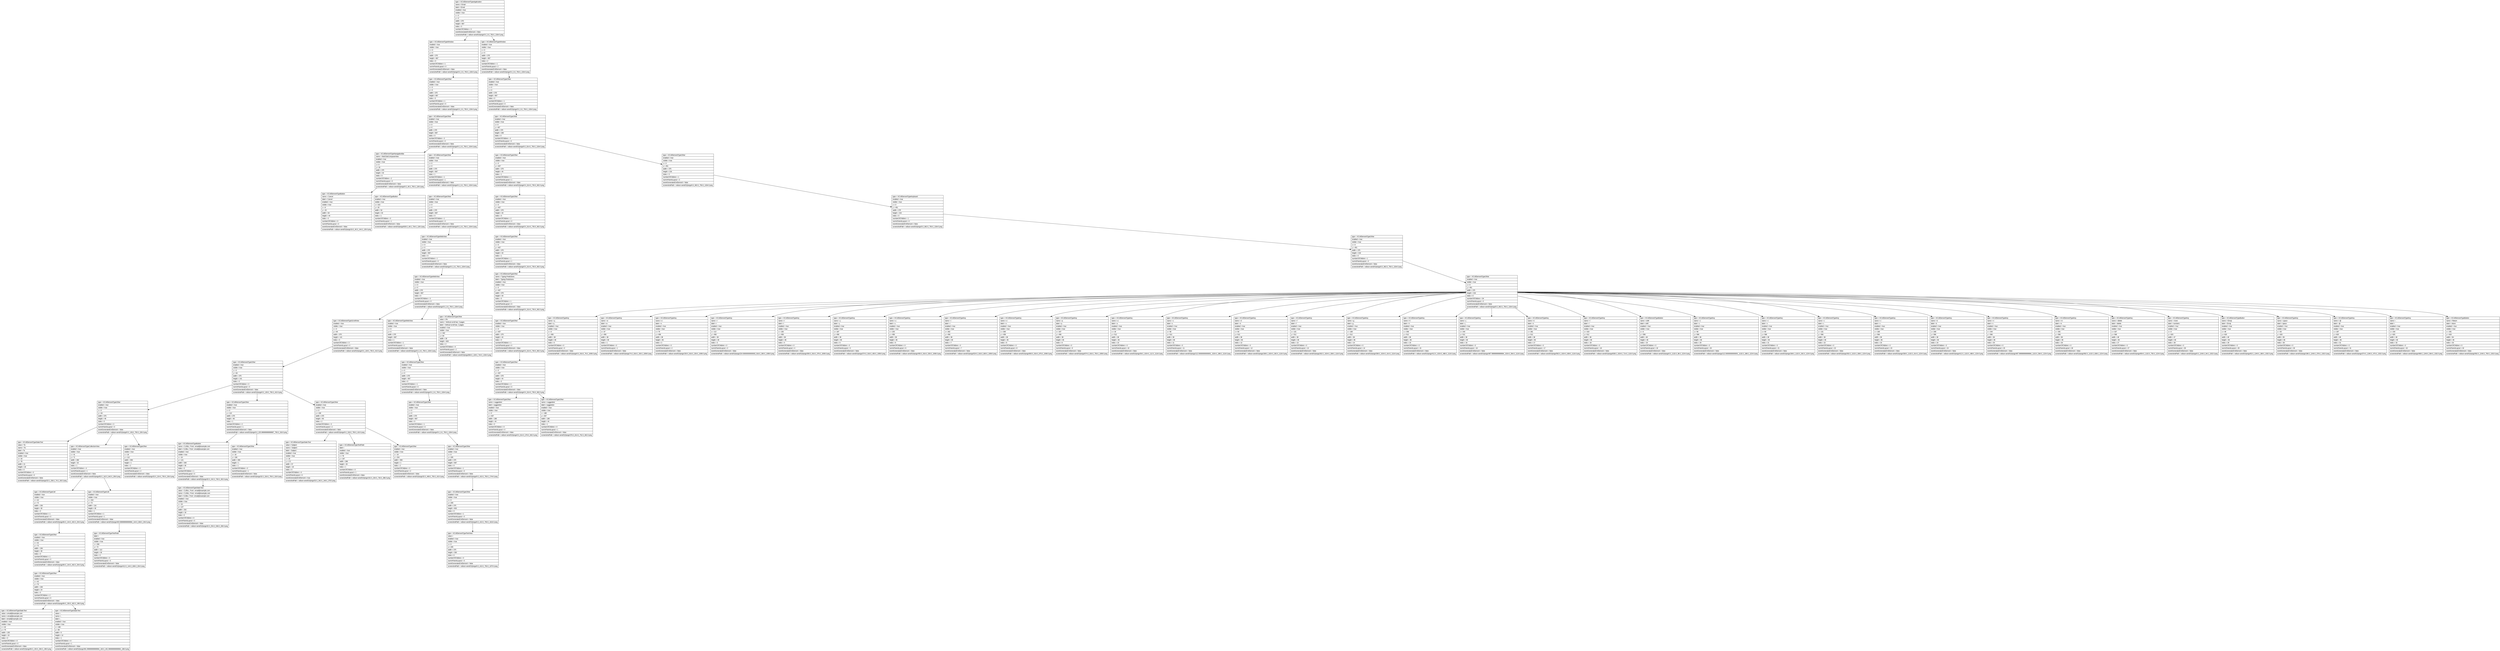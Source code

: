 digraph Layout {

	node [shape=record fontname=Arial];

	0	[label="{type = XCUIElementTypeApplication\l|name = Email\l|label = Email\l|enabled = true\l|visible = true\l|x = 0\l|y = 0\l|width = 375\l|height = 667\l|index = 0\l|numberOfChildren = 3\l|eventGeneratedOnElement = false \l|screenshotPath = edison-send/S2/pngs/0.0_0.0_750.0_1334.0.png\l}"]
	1	[label="{type = XCUIElementTypeWindow\l|enabled = true\l|visible = true\l|x = 0\l|y = 0\l|width = 375\l|height = 667\l|index = 0\l|numberOfChildren = 1\l|numInParentLayout = 0\l|eventGeneratedOnElement = false \l|screenshotPath = edison-send/S2/pngs/0.0_0.0_750.0_1334.0.png\l}"]
	2	[label="{type = XCUIElementTypeWindow\l|enabled = true\l|visible = true\l|x = 0\l|y = 0\l|width = 375\l|height = 667\l|index = 2\l|numberOfChildren = 1\l|numInParentLayout = 2\l|eventGeneratedOnElement = false \l|screenshotPath = edison-send/S2/pngs/0.0_0.0_750.0_1334.0.png\l}"]
	3	[label="{type = XCUIElementTypeOther\l|enabled = true\l|visible = true\l|x = 0\l|y = 0\l|width = 375\l|height = 667\l|index = 0\l|numberOfChildren = 1\l|numInParentLayout = 0\l|eventGeneratedOnElement = false \l|screenshotPath = edison-send/S2/pngs/0.0_0.0_750.0_1334.0.png\l}"]
	4	[label="{type = XCUIElementTypeOther\l|enabled = true\l|visible = true\l|x = 0\l|y = 0\l|width = 375\l|height = 667\l|index = 0\l|numberOfChildren = 1\l|numInParentLayout = 0\l|eventGeneratedOnElement = false \l|screenshotPath = edison-send/S2/pngs/0.0_0.0_750.0_1334.0.png\l}"]
	5	[label="{type = XCUIElementTypeOther\l|enabled = true\l|visible = true\l|x = 0\l|y = 0\l|width = 375\l|height = 667\l|index = 0\l|numberOfChildren = 3\l|numInParentLayout = 0\l|eventGeneratedOnElement = false \l|screenshotPath = edison-send/S2/pngs/0.0_0.0_750.0_1334.0.png\l}"]
	6	[label="{type = XCUIElementTypeOther\l|enabled = true\l|visible = true\l|x = 0\l|y = 407\l|width = 375\l|height = 260\l|index = 0\l|numberOfChildren = 4\l|numInParentLayout = 0\l|eventGeneratedOnElement = false \l|screenshotPath = edison-send/S2/pngs/0.0_814.0_750.0_1334.0.png\l}"]
	7	[label="{type = XCUIElementTypeNavigationBar\l|name = Mail.EdoComposeView\l|enabled = true\l|visible = true\l|x = 0\l|y = 20\l|width = 375\l|height = 44\l|index = 0\l|numberOfChildren = 2\l|numInParentLayout = 0\l|eventGeneratedOnElement = false \l|screenshotPath = edison-send/S2/pngs/0.0_40.0_750.0_128.0.png\l}"]
	8	[label="{type = XCUIElementTypeOther\l|enabled = true\l|visible = true\l|x = 0\l|y = 0\l|width = 375\l|height = 667\l|index = 1\l|numberOfChildren = 1\l|numInParentLayout = 1\l|eventGeneratedOnElement = false \l|screenshotPath = edison-send/S2/pngs/0.0_0.0_750.0_1334.0.png\l}"]
	9	[label="{type = XCUIElementTypeOther\l|enabled = true\l|visible = true\l|x = 0\l|y = 407\l|width = 375\l|height = 44\l|index = 1\l|numberOfChildren = 1\l|numInParentLayout = 1\l|eventGeneratedOnElement = false \l|screenshotPath = edison-send/S2/pngs/0.0_814.0_750.0_902.0.png\l}"]
	10	[label="{type = XCUIElementTypeOther\l|enabled = true\l|visible = true\l|x = 0\l|y = 451\l|width = 375\l|height = 216\l|index = 3\l|numberOfChildren = 1\l|numInParentLayout = 3\l|eventGeneratedOnElement = false \l|screenshotPath = edison-send/S2/pngs/0.0_902.0_750.0_1334.0.png\l}"]
	11	[label="{type = XCUIElementTypeButton\l|name = Cancel\l|label = Cancel\l|enabled = true\l|visible = true\l|x = 8\l|y = 20\l|width = 64\l|height = 44\l|index = 0\l|numberOfChildren = 0\l|numInParentLayout = 0\l|eventGeneratedOnElement = false \l|screenshotPath = edison-send/S2/pngs/16.0_40.0_144.0_128.0.png\l}"]
	12	[label="{type = XCUIElementTypeButton\l|enabled = true\l|visible = true\l|x = 315\l|y = 20\l|width = 52\l|height = 44\l|index = 1\l|numberOfChildren = 0\l|numInParentLayout = 1\l|eventGeneratedOnElement = false \l|screenshotPath = edison-send/S2/pngs/630.0_40.0_734.0_128.0.png\l}"]
	13	[label="{type = XCUIElementTypeOther\l|enabled = true\l|visible = true\l|x = 0\l|y = 0\l|width = 375\l|height = 667\l|index = 0\l|numberOfChildren = 1\l|numInParentLayout = 0\l|eventGeneratedOnElement = false \l|screenshotPath = edison-send/S2/pngs/0.0_0.0_750.0_1334.0.png\l}"]
	14	[label="{type = XCUIElementTypeOther\l|enabled = true\l|visible = true\l|x = 0\l|y = 407\l|width = 375\l|height = 44\l|index = 0\l|numberOfChildren = 2\l|numInParentLayout = 0\l|eventGeneratedOnElement = false \l|screenshotPath = edison-send/S2/pngs/0.0_814.0_750.0_902.0.png\l}"]
	15	[label="{type = XCUIElementTypeKeyboard\l|enabled = true\l|visible = true\l|x = 0\l|y = 451\l|width = 375\l|height = 216\l|index = 0\l|numberOfChildren = 1\l|numInParentLayout = 0\l|eventGeneratedOnElement = false \l|screenshotPath = edison-send/S2/pngs/0.0_902.0_750.0_1334.0.png\l}"]
	16	[label="{type = XCUIElementTypeWebView\l|enabled = true\l|visible = true\l|x = 0\l|y = 0\l|width = 375\l|height = 667\l|index = 0\l|numberOfChildren = 1\l|numInParentLayout = 0\l|eventGeneratedOnElement = false \l|screenshotPath = edison-send/S2/pngs/0.0_0.0_750.0_1334.0.png\l}"]
	17	[label="{type = XCUIElementTypeOther\l|enabled = true\l|visible = true\l|x = 0\l|y = 407\l|width = 375\l|height = 44\l|index = 1\l|numberOfChildren = 1\l|numInParentLayout = 1\l|eventGeneratedOnElement = false \l|screenshotPath = edison-send/S2/pngs/0.0_814.0_750.0_902.0.png\l}"]
	18	[label="{type = XCUIElementTypeOther\l|enabled = true\l|visible = true\l|x = 0\l|y = 451\l|width = 375\l|height = 216\l|index = 0\l|numberOfChildren = 1\l|numInParentLayout = 0\l|eventGeneratedOnElement = false \l|screenshotPath = edison-send/S2/pngs/0.0_902.0_750.0_1334.0.png\l}"]
	19	[label="{type = XCUIElementTypeWebView\l|enabled = true\l|visible = true\l|x = 0\l|y = 0\l|width = 375\l|height = 667\l|index = 0\l|numberOfChildren = 3\l|numInParentLayout = 0\l|eventGeneratedOnElement = false \l|screenshotPath = edison-send/S2/pngs/0.0_0.0_750.0_1334.0.png\l}"]
	20	[label="{type = XCUIElementTypeOther\l|name = Typing Predictions\l|label = Typing Predictions\l|enabled = true\l|visible = true\l|x = 0\l|y = 407\l|width = 375\l|height = 44\l|index = 0\l|numberOfChildren = 1\l|numInParentLayout = 0\l|eventGeneratedOnElement = false \l|screenshotPath = edison-send/S2/pngs/0.0_814.0_750.0_902.0.png\l}"]
	21	[label="{type = XCUIElementTypeOther\l|enabled = true\l|visible = true\l|x = 0\l|y = 451\l|width = 375\l|height = 216\l|index = 0\l|numberOfChildren = 34\l|numInParentLayout = 0\l|eventGeneratedOnElement = false \l|screenshotPath = edison-send/S2/pngs/0.0_902.0_750.0_1334.0.png\l}"]
	22	[label="{type = XCUIElementTypeScrollView\l|enabled = true\l|visible = true\l|x = 0\l|y = 64\l|width = 375\l|height = 141\l|index = 0\l|numberOfChildren = 3\l|numInParentLayout = 0\l|eventGeneratedOnElement = false \l|screenshotPath = edison-send/S2/pngs/0.0_128.0_750.0_410.0.png\l}"]
	23	[label="{type = XCUIElementTypeWebView\l|enabled = true\l|visible = true\l|x = 0\l|y = 0\l|width = 375\l|height = 667\l|index = 1\l|numberOfChildren = 1\l|numInParentLayout = 1\l|eventGeneratedOnElement = false \l|screenshotPath = edison-send/S2/pngs/0.0_0.0_750.0_1334.0.png\l}"]
	24	[label="{type = XCUIElementTypeOther\l|value = 0%\l|name = Vertical scroll bar, 2 pages\l|label = Vertical scroll bar, 2 pages\l|enabled = true\l|visible = true\l|x = 342\l|y = 64\l|width = 30\l|height = 603\l|index = 2\l|numberOfChildren = 0\l|numInParentLayout = 2\l|eventGeneratedOnElement = false \l|screenshotPath = edison-send/S2/pngs/684.0_128.0_744.0_1334.0.png\l}"]
	25	[label="{type = XCUIElementTypeOther\l|enabled = true\l|visible = true\l|x = 0\l|y = 407\l|width = 375\l|height = 44\l|index = 0\l|numberOfChildren = 1\l|numInParentLayout = 0\l|eventGeneratedOnElement = false \l|screenshotPath = edison-send/S2/pngs/0.0_814.0_750.0_902.0.png\l}"]
	26	[label="{type = XCUIElementTypeKey\l|name = q\l|label = q\l|enabled = true\l|visible = true\l|x = 0\l|y = 458\l|width = 38\l|height = 46\l|index = 0\l|numberOfChildren = 0\l|numInParentLayout = 0\l|eventGeneratedOnElement = false \l|screenshotPath = edison-send/S2/pngs/0.0_916.0_76.0_1008.0.png\l}"]
	27	[label="{type = XCUIElementTypeKey\l|name = w\l|label = w\l|enabled = true\l|visible = true\l|x = 37\l|y = 458\l|width = 38\l|height = 46\l|index = 1\l|numberOfChildren = 0\l|numInParentLayout = 1\l|eventGeneratedOnElement = false \l|screenshotPath = edison-send/S2/pngs/74.0_916.0_150.0_1008.0.png\l}"]
	28	[label="{type = XCUIElementTypeKey\l|name = e\l|label = e\l|enabled = true\l|visible = true\l|x = 75\l|y = 458\l|width = 38\l|height = 46\l|index = 2\l|numberOfChildren = 0\l|numInParentLayout = 2\l|eventGeneratedOnElement = false \l|screenshotPath = edison-send/S2/pngs/150.0_916.0_226.0_1008.0.png\l}"]
	29	[label="{type = XCUIElementTypeKey\l|name = r\l|label = r\l|enabled = true\l|visible = true\l|x = 112\l|y = 458\l|width = 38\l|height = 46\l|index = 3\l|numberOfChildren = 0\l|numInParentLayout = 3\l|eventGeneratedOnElement = false \l|screenshotPath = edison-send/S2/pngs/224.00000000000003_916.0_300.0_1008.0.png\l}"]
	30	[label="{type = XCUIElementTypeKey\l|name = t\l|label = t\l|enabled = true\l|visible = true\l|x = 150\l|y = 458\l|width = 38\l|height = 46\l|index = 4\l|numberOfChildren = 0\l|numInParentLayout = 4\l|eventGeneratedOnElement = false \l|screenshotPath = edison-send/S2/pngs/300.0_916.0_376.0_1008.0.png\l}"]
	31	[label="{type = XCUIElementTypeKey\l|name = y\l|label = y\l|enabled = true\l|visible = true\l|x = 187\l|y = 458\l|width = 38\l|height = 46\l|index = 5\l|numberOfChildren = 0\l|numInParentLayout = 5\l|eventGeneratedOnElement = false \l|screenshotPath = edison-send/S2/pngs/374.0_916.0_450.0_1008.0.png\l}"]
	32	[label="{type = XCUIElementTypeKey\l|name = u\l|label = u\l|enabled = true\l|visible = true\l|x = 225\l|y = 458\l|width = 38\l|height = 46\l|index = 6\l|numberOfChildren = 0\l|numInParentLayout = 6\l|eventGeneratedOnElement = false \l|screenshotPath = edison-send/S2/pngs/450.0_916.0_526.0_1008.0.png\l}"]
	33	[label="{type = XCUIElementTypeKey\l|name = i\l|label = i\l|enabled = true\l|visible = true\l|x = 262\l|y = 458\l|width = 38\l|height = 46\l|index = 7\l|numberOfChildren = 0\l|numInParentLayout = 7\l|eventGeneratedOnElement = false \l|screenshotPath = edison-send/S2/pngs/524.0_916.0_600.0_1008.0.png\l}"]
	34	[label="{type = XCUIElementTypeKey\l|name = o\l|label = o\l|enabled = true\l|visible = true\l|x = 300\l|y = 458\l|width = 38\l|height = 46\l|index = 8\l|numberOfChildren = 0\l|numInParentLayout = 8\l|eventGeneratedOnElement = false \l|screenshotPath = edison-send/S2/pngs/600.0_916.0_676.0_1008.0.png\l}"]
	35	[label="{type = XCUIElementTypeKey\l|name = p\l|label = p\l|enabled = true\l|visible = true\l|x = 337\l|y = 458\l|width = 38\l|height = 46\l|index = 9\l|numberOfChildren = 0\l|numInParentLayout = 9\l|eventGeneratedOnElement = false \l|screenshotPath = edison-send/S2/pngs/674.0_916.0_750.0_1008.0.png\l}"]
	36	[label="{type = XCUIElementTypeKey\l|name = a\l|label = a\l|enabled = true\l|visible = true\l|x = 18\l|y = 512\l|width = 38\l|height = 46\l|index = 10\l|numberOfChildren = 0\l|numInParentLayout = 10\l|eventGeneratedOnElement = false \l|screenshotPath = edison-send/S2/pngs/36.0_1024.0_112.0_1116.0.png\l}"]
	37	[label="{type = XCUIElementTypeKey\l|name = s\l|label = s\l|enabled = true\l|visible = true\l|x = 56\l|y = 512\l|width = 38\l|height = 46\l|index = 11\l|numberOfChildren = 0\l|numInParentLayout = 11\l|eventGeneratedOnElement = false \l|screenshotPath = edison-send/S2/pngs/112.00000000000001_1024.0_188.0_1116.0.png\l}"]
	38	[label="{type = XCUIElementTypeKey\l|name = d\l|label = d\l|enabled = true\l|visible = true\l|x = 93\l|y = 512\l|width = 38\l|height = 46\l|index = 12\l|numberOfChildren = 0\l|numInParentLayout = 12\l|eventGeneratedOnElement = false \l|screenshotPath = edison-send/S2/pngs/186.0_1024.0_262.0_1116.0.png\l}"]
	39	[label="{type = XCUIElementTypeKey\l|name = f\l|label = f\l|enabled = true\l|visible = true\l|x = 131\l|y = 512\l|width = 38\l|height = 46\l|index = 13\l|numberOfChildren = 0\l|numInParentLayout = 13\l|eventGeneratedOnElement = false \l|screenshotPath = edison-send/S2/pngs/262.0_1024.0_338.0_1116.0.png\l}"]
	40	[label="{type = XCUIElementTypeKey\l|name = g\l|label = g\l|enabled = true\l|visible = true\l|x = 169\l|y = 512\l|width = 38\l|height = 46\l|index = 14\l|numberOfChildren = 0\l|numInParentLayout = 14\l|eventGeneratedOnElement = false \l|screenshotPath = edison-send/S2/pngs/338.0_1024.0_414.0_1116.0.png\l}"]
	41	[label="{type = XCUIElementTypeKey\l|name = h\l|label = h\l|enabled = true\l|visible = true\l|x = 206\l|y = 512\l|width = 38\l|height = 46\l|index = 15\l|numberOfChildren = 0\l|numInParentLayout = 15\l|eventGeneratedOnElement = false \l|screenshotPath = edison-send/S2/pngs/412.0_1024.0_488.0_1116.0.png\l}"]
	42	[label="{type = XCUIElementTypeKey\l|name = j\l|label = j\l|enabled = true\l|visible = true\l|x = 244\l|y = 512\l|width = 38\l|height = 46\l|index = 16\l|numberOfChildren = 0\l|numInParentLayout = 16\l|eventGeneratedOnElement = false \l|screenshotPath = edison-send/S2/pngs/487.99999999999994_1024.0_564.0_1116.0.png\l}"]
	43	[label="{type = XCUIElementTypeKey\l|name = k\l|label = k\l|enabled = true\l|visible = true\l|x = 281\l|y = 512\l|width = 38\l|height = 46\l|index = 17\l|numberOfChildren = 0\l|numInParentLayout = 17\l|eventGeneratedOnElement = false \l|screenshotPath = edison-send/S2/pngs/562.0_1024.0_638.0_1116.0.png\l}"]
	44	[label="{type = XCUIElementTypeKey\l|name = l\l|label = l\l|enabled = true\l|visible = true\l|x = 319\l|y = 512\l|width = 38\l|height = 46\l|index = 18\l|numberOfChildren = 0\l|numInParentLayout = 18\l|eventGeneratedOnElement = false \l|screenshotPath = edison-send/S2/pngs/638.0_1024.0_714.0_1116.0.png\l}"]
	45	[label="{type = XCUIElementTypeButton\l|name = shift\l|label = shift\l|enabled = true\l|visible = true\l|x = 0\l|y = 566\l|width = 48\l|height = 46\l|index = 19\l|numberOfChildren = 0\l|numInParentLayout = 19\l|eventGeneratedOnElement = false \l|screenshotPath = edison-send/S2/pngs/0.0_1132.0_96.0_1224.0.png\l}"]
	46	[label="{type = XCUIElementTypeKey\l|name = z\l|label = z\l|enabled = true\l|visible = true\l|x = 56\l|y = 566\l|width = 38\l|height = 46\l|index = 20\l|numberOfChildren = 0\l|numInParentLayout = 20\l|eventGeneratedOnElement = false \l|screenshotPath = edison-send/S2/pngs/112.00000000000001_1132.0_188.0_1224.0.png\l}"]
	47	[label="{type = XCUIElementTypeKey\l|name = x\l|label = x\l|enabled = true\l|visible = true\l|x = 93\l|y = 566\l|width = 38\l|height = 46\l|index = 21\l|numberOfChildren = 0\l|numInParentLayout = 21\l|eventGeneratedOnElement = false \l|screenshotPath = edison-send/S2/pngs/186.0_1132.0_262.0_1224.0.png\l}"]
	48	[label="{type = XCUIElementTypeKey\l|name = c\l|label = c\l|enabled = true\l|visible = true\l|x = 131\l|y = 566\l|width = 38\l|height = 46\l|index = 22\l|numberOfChildren = 0\l|numInParentLayout = 22\l|eventGeneratedOnElement = false \l|screenshotPath = edison-send/S2/pngs/262.0_1132.0_338.0_1224.0.png\l}"]
	49	[label="{type = XCUIElementTypeKey\l|name = v\l|label = v\l|enabled = true\l|visible = true\l|x = 169\l|y = 566\l|width = 38\l|height = 46\l|index = 23\l|numberOfChildren = 0\l|numInParentLayout = 23\l|eventGeneratedOnElement = false \l|screenshotPath = edison-send/S2/pngs/338.0_1132.0_414.0_1224.0.png\l}"]
	50	[label="{type = XCUIElementTypeKey\l|name = b\l|label = b\l|enabled = true\l|visible = true\l|x = 206\l|y = 566\l|width = 38\l|height = 46\l|index = 24\l|numberOfChildren = 0\l|numInParentLayout = 24\l|eventGeneratedOnElement = false \l|screenshotPath = edison-send/S2/pngs/412.0_1132.0_488.0_1224.0.png\l}"]
	51	[label="{type = XCUIElementTypeKey\l|name = n\l|label = n\l|enabled = true\l|visible = true\l|x = 244\l|y = 566\l|width = 38\l|height = 46\l|index = 25\l|numberOfChildren = 0\l|numInParentLayout = 25\l|eventGeneratedOnElement = false \l|screenshotPath = edison-send/S2/pngs/487.99999999999994_1132.0_564.0_1224.0.png\l}"]
	52	[label="{type = XCUIElementTypeKey\l|name = m\l|label = m\l|enabled = true\l|visible = true\l|x = 281\l|y = 566\l|width = 38\l|height = 46\l|index = 26\l|numberOfChildren = 0\l|numInParentLayout = 26\l|eventGeneratedOnElement = false \l|screenshotPath = edison-send/S2/pngs/562.0_1132.0_638.0_1224.0.png\l}"]
	53	[label="{type = XCUIElementTypeKey\l|name = delete\l|label = delete\l|enabled = true\l|visible = true\l|x = 327\l|y = 566\l|width = 48\l|height = 46\l|index = 27\l|numberOfChildren = 0\l|numInParentLayout = 27\l|eventGeneratedOnElement = false \l|screenshotPath = edison-send/S2/pngs/654.0_1132.0_750.0_1224.0.png\l}"]
	54	[label="{type = XCUIElementTypeKey\l|name = more\l|label = numbers\l|enabled = true\l|visible = true\l|x = 0\l|y = 620\l|width = 47\l|height = 46\l|index = 28\l|numberOfChildren = 0\l|numInParentLayout = 28\l|eventGeneratedOnElement = false \l|screenshotPath = edison-send/S2/pngs/0.0_1240.0_94.0_1332.0.png\l}"]
	55	[label="{type = XCUIElementTypeButton\l|name = Emoji\l|label = Emoji\l|enabled = true\l|visible = true\l|x = 46\l|y = 620\l|width = 48\l|height = 46\l|index = 29\l|numberOfChildren = 0\l|numInParentLayout = 29\l|eventGeneratedOnElement = false \l|screenshotPath = edison-send/S2/pngs/92.0_1240.0_188.0_1332.0.png\l}"]
	56	[label="{type = XCUIElementTypeKey\l|name = space\l|label = space\l|enabled = true\l|visible = true\l|x = 93\l|y = 620\l|width = 95\l|height = 46\l|index = 30\l|numberOfChildren = 0\l|numInParentLayout = 30\l|eventGeneratedOnElement = false \l|screenshotPath = edison-send/S2/pngs/186.0_1240.0_376.0_1332.0.png\l}"]
	57	[label="{type = XCUIElementTypeKey\l|name = @\l|label = @\l|enabled = true\l|visible = true\l|x = 187\l|y = 620\l|width = 48\l|height = 46\l|index = 31\l|numberOfChildren = 0\l|numInParentLayout = 31\l|eventGeneratedOnElement = false \l|screenshotPath = edison-send/S2/pngs/374.0_1240.0_470.0_1332.0.png\l}"]
	58	[label="{type = XCUIElementTypeKey\l|name = .\l|label = .\l|enabled = true\l|visible = true\l|x = 234\l|y = 620\l|width = 48\l|height = 46\l|index = 32\l|numberOfChildren = 0\l|numInParentLayout = 32\l|eventGeneratedOnElement = false \l|screenshotPath = edison-send/S2/pngs/468.0_1240.0_564.0_1332.0.png\l}"]
	59	[label="{type = XCUIElementTypeButton\l|name = Return\l|label = return\l|enabled = true\l|visible = true\l|x = 281\l|y = 620\l|width = 94\l|height = 46\l|index = 33\l|numberOfChildren = 0\l|numInParentLayout = 33\l|eventGeneratedOnElement = false \l|screenshotPath = edison-send/S2/pngs/562.0_1240.0_750.0_1332.0.png\l}"]
	60	[label="{type = XCUIElementTypeOther\l|enabled = true\l|visible = true\l|x = 0\l|y = 64\l|width = 375\l|height = 141\l|index = 0\l|numberOfChildren = 3\l|numInParentLayout = 0\l|eventGeneratedOnElement = false \l|screenshotPath = edison-send/S2/pngs/0.0_128.0_750.0_410.0.png\l}"]
	61	[label="{type = XCUIElementTypeOther\l|enabled = true\l|visible = true\l|x = 0\l|y = 0\l|width = 375\l|height = 667\l|index = 0\l|numberOfChildren = 1\l|numInParentLayout = 0\l|eventGeneratedOnElement = false \l|screenshotPath = edison-send/S2/pngs/0.0_0.0_750.0_1334.0.png\l}"]
	62	[label="{type = XCUIElementTypeOther\l|enabled = true\l|visible = true\l|x = 0\l|y = 407\l|width = 375\l|height = 44\l|index = 0\l|numberOfChildren = 2\l|numInParentLayout = 0\l|eventGeneratedOnElement = false \l|screenshotPath = edison-send/S2/pngs/0.0_814.0_750.0_902.0.png\l}"]
	63	[label="{type = XCUIElementTypeOther\l|enabled = true\l|visible = true\l|x = 0\l|y = 64\l|width = 375\l|height = 49\l|index = 0\l|numberOfChildren = 3\l|numInParentLayout = 0\l|eventGeneratedOnElement = false \l|screenshotPath = edison-send/S2/pngs/0.0_128.0_750.0_226.0.png\l}"]
	64	[label="{type = XCUIElementTypeOther\l|enabled = true\l|visible = true\l|x = 0\l|y = 113\l|width = 375\l|height = 46\l|index = 1\l|numberOfChildren = 2\l|numInParentLayout = 1\l|eventGeneratedOnElement = false \l|screenshotPath = edison-send/S2/pngs/0.0_225.99999999999997_750.0_318.0.png\l}"]
	65	[label="{type = XCUIElementTypeOther\l|enabled = true\l|visible = true\l|x = 0\l|y = 159\l|width = 375\l|height = 46\l|index = 2\l|numberOfChildren = 3\l|numInParentLayout = 2\l|eventGeneratedOnElement = false \l|screenshotPath = edison-send/S2/pngs/0.0_318.0_750.0_410.0.png\l}"]
	66	[label="{type = XCUIElementTypeOther\l|enabled = true\l|visible = true\l|x = 0\l|y = 0\l|width = 375\l|height = 667\l|index = 0\l|numberOfChildren = 1\l|numInParentLayout = 0\l|eventGeneratedOnElement = false \l|screenshotPath = edison-send/S2/pngs/0.0_0.0_750.0_1334.0.png\l}"]
	67	[label="{type = XCUIElementTypeOther\l|name = suggestion\l|label = suggestion\l|enabled = true\l|visible = true\l|x = 0\l|y = 407\l|width = 188\l|height = 44\l|index = 0\l|numberOfChildren = 0\l|numInParentLayout = 0\l|eventGeneratedOnElement = false \l|screenshotPath = edison-send/S2/pngs/0.0_814.0_376.0_902.0.png\l}"]
	68	[label="{type = XCUIElementTypeOther\l|name = suggestion\l|label = suggestion\l|enabled = true\l|visible = true\l|x = 188\l|y = 407\l|width = 188\l|height = 44\l|index = 1\l|numberOfChildren = 0\l|numInParentLayout = 1\l|eventGeneratedOnElement = false \l|screenshotPath = edison-send/S2/pngs/376.0_814.0_752.0_902.0.png\l}"]
	69	[label="{type = XCUIElementTypeStaticText\l|value = To:\l|name = To:\l|label = To:\l|enabled = true\l|visible = true\l|x = 16\l|y = 78\l|width = 21\l|height = 18\l|index = 0\l|numberOfChildren = 0\l|numInParentLayout = 0\l|eventGeneratedOnElement = false \l|screenshotPath = edison-send/S2/pngs/32.0_156.0_74.0_192.0.png\l}"]
	70	[label="{type = XCUIElementTypeCollectionView\l|enabled = true\l|visible = true\l|x = 41\l|y = 71\l|width = 280\l|height = 32\l|index = 1\l|numberOfChildren = 4\l|numInParentLayout = 1\l|eventGeneratedOnElement = false \l|screenshotPath = edison-send/S2/pngs/82.0_142.0_642.0_206.0.png\l}"]
	71	[label="{type = XCUIElementTypeOther\l|enabled = true\l|visible = true\l|x = 16\l|y = 112\l|width = 359\l|height = 1\l|index = 2\l|numberOfChildren = 0\l|numInParentLayout = 2\l|eventGeneratedOnElement = false \l|screenshotPath = edison-send/S2/pngs/32.0_224.0_750.0_226.0.png\l}"]
	72	[label="{type = XCUIElementTypeButton\l|name = Cc/Bcc, From: email@example.com\l|label = Cc/Bcc, From: email@example.com\l|enabled = true\l|visible = true\l|x = 16\l|y = 121\l|width = 349\l|height = 30\l|index = 0\l|numberOfChildren = 1\l|numInParentLayout = 0\l|eventGeneratedOnElement = false \l|screenshotPath = edison-send/S2/pngs/32.0_242.0_730.0_302.0.png\l}"]
	73	[label="{type = XCUIElementTypeOther\l|enabled = true\l|visible = true\l|x = 16\l|y = 158\l|width = 359\l|height = 1\l|index = 1\l|numberOfChildren = 0\l|numInParentLayout = 1\l|eventGeneratedOnElement = false \l|screenshotPath = edison-send/S2/pngs/32.0_316.0_750.0_318.0.png\l}"]
	74	[label="{type = XCUIElementTypeStaticText\l|value = Subject:\l|name = Subject:\l|label = Subject:\l|enabled = true\l|visible = true\l|x = 16\l|y = 171\l|width = 57\l|height = 18\l|index = 0\l|numberOfChildren = 0\l|numInParentLayout = 0\l|eventGeneratedOnElement = true \l|screenshotPath = edison-send/S2/pngs/32.0_342.0_146.0_378.0.png\l}"]
	75	[label="{type = XCUIElementTypeTextField\l|label = \l|enabled = true\l|visible = true\l|x = 76\l|y = 167\l|width = 289\l|height = 26\l|index = 1\l|numberOfChildren = 0\l|numInParentLayout = 1\l|eventGeneratedOnElement = false \l|screenshotPath = edison-send/S2/pngs/152.0_334.0_730.0_386.0.png\l}"]
	76	[label="{type = XCUIElementTypeOther\l|enabled = true\l|visible = true\l|x = 16\l|y = 204\l|width = 359\l|height = 1\l|index = 2\l|numberOfChildren = 0\l|numInParentLayout = 2\l|eventGeneratedOnElement = false \l|screenshotPath = edison-send/S2/pngs/32.0_408.0_750.0_410.0.png\l}"]
	77	[label="{type = XCUIElementTypeOther\l|enabled = true\l|visible = true\l|x = 0\l|y = 205\l|width = 375\l|height = 667\l|index = 0\l|numberOfChildren = 1\l|numInParentLayout = 0\l|eventGeneratedOnElement = false \l|screenshotPath = edison-send/S2/pngs/0.0_410.0_750.0_1744.0.png\l}"]
	78	[label="{type = XCUIElementTypeCell\l|enabled = true\l|visible = true\l|x = 42\l|y = 72\l|width = 159\l|height = 30\l|index = 0\l|numberOfChildren = 1\l|numInParentLayout = 0\l|eventGeneratedOnElement = false \l|screenshotPath = edison-send/S2/pngs/84.0_144.0_402.0_204.0.png\l}"]
	79	[label="{type = XCUIElementTypeCell\l|enabled = true\l|visible = true\l|x = 202\l|y = 72\l|width = 116\l|height = 30\l|index = 1\l|numberOfChildren = 1\l|numInParentLayout = 1\l|eventGeneratedOnElement = false \l|screenshotPath = edison-send/S2/pngs/403.99999999999994_144.0_636.0_204.0.png\l}"]
	80	[label="{type = XCUIElementTypeStaticText\l|value = Cc/Bcc, From: email@example.com\l|name = Cc/Bcc, From: email@example.com\l|label = Cc/Bcc, From: email@example.com\l|enabled = true\l|visible = true\l|x = 16\l|y = 127\l|width = 252\l|height = 18\l|index = 0\l|numberOfChildren = 0\l|numInParentLayout = 0\l|eventGeneratedOnElement = false \l|screenshotPath = edison-send/S2/pngs/32.0_254.0_536.0_290.0.png\l}"]
	81	[label="{type = XCUIElementTypeOther\l|enabled = true\l|visible = true\l|x = 0\l|y = 205\l|width = 375\l|height = 603\l|index = 0\l|numberOfChildren = 1\l|numInParentLayout = 0\l|eventGeneratedOnElement = false \l|screenshotPath = edison-send/S2/pngs/0.0_410.0_750.0_1616.0.png\l}"]
	82	[label="{type = XCUIElementTypeOther\l|enabled = true\l|visible = true\l|x = 42\l|y = 72\l|width = 159\l|height = 30\l|index = 0\l|numberOfChildren = 1\l|numInParentLayout = 0\l|eventGeneratedOnElement = false \l|screenshotPath = edison-send/S2/pngs/84.0_144.0_402.0_204.0.png\l}"]
	83	[label="{type = XCUIElementTypeTextField\l|label = \l|enabled = true\l|visible = true\l|x = 206\l|y = 72\l|width = 112\l|height = 30\l|index = 0\l|numberOfChildren = 0\l|numInParentLayout = 0\l|eventGeneratedOnElement = false \l|screenshotPath = edison-send/S2/pngs/412.0_144.0_636.0_204.0.png\l}"]
	84	[label="{type = XCUIElementTypeTextView\l|value =  \l|enabled = true\l|visible = true\l|x = 0\l|y = 205\l|width = 375\l|height = 330\l|index = 0\l|numberOfChildren = 0\l|numInParentLayout = 0\l|eventGeneratedOnElement = false \l|screenshotPath = edison-send/S2/pngs/0.0_410.0_750.0_1070.0.png\l}"]
	85	[label="{type = XCUIElementTypeOther\l|enabled = true\l|visible = true\l|x = 42\l|y = 75\l|width = 159\l|height = 24\l|index = 0\l|numberOfChildren = 2\l|numInParentLayout = 0\l|eventGeneratedOnElement = false \l|screenshotPath = edison-send/S2/pngs/84.0_150.0_402.0_198.0.png\l}"]
	86	[label="{type = XCUIElementTypeStaticText\l|value = email@example.com\l|name = email@example.com\l|label = email@example.com\l|enabled = true\l|visible = true\l|x = 42\l|y = 75\l|width = 155\l|height = 24\l|index = 0\l|numberOfChildren = 0\l|numInParentLayout = 0\l|eventGeneratedOnElement = false \l|screenshotPath = edison-send/S2/pngs/84.0_150.0_394.0_198.0.png\l}"]
	87	[label="{type = XCUIElementTypeStaticText\l|value = ,\l|name = ,\l|label = ,\l|enabled = true\l|visible = true\l|x = 196\l|y = 80\l|width = 5\l|height = 14\l|index = 1\l|numberOfChildren = 0\l|numInParentLayout = 1\l|eventGeneratedOnElement = false \l|screenshotPath = edison-send/S2/pngs/391.99999999999994_160.0_401.99999999999994_188.0.png\l}"]


	0 -> 1
	0 -> 2
	1 -> 3
	2 -> 4
	3 -> 5
	4 -> 6
	5 -> 7
	5 -> 8
	6 -> 9
	6 -> 10
	7 -> 11
	7 -> 12
	8 -> 13
	9 -> 14
	10 -> 15
	13 -> 16
	14 -> 17
	15 -> 18
	16 -> 19
	17 -> 20
	18 -> 21
	19 -> 22
	19 -> 23
	19 -> 24
	20 -> 25
	21 -> 26
	21 -> 27
	21 -> 28
	21 -> 29
	21 -> 30
	21 -> 31
	21 -> 32
	21 -> 33
	21 -> 34
	21 -> 35
	21 -> 36
	21 -> 37
	21 -> 38
	21 -> 39
	21 -> 40
	21 -> 41
	21 -> 42
	21 -> 43
	21 -> 44
	21 -> 45
	21 -> 46
	21 -> 47
	21 -> 48
	21 -> 49
	21 -> 50
	21 -> 51
	21 -> 52
	21 -> 53
	21 -> 54
	21 -> 55
	21 -> 56
	21 -> 57
	21 -> 58
	21 -> 59
	22 -> 60
	23 -> 61
	25 -> 62
	60 -> 63
	60 -> 64
	60 -> 65
	61 -> 66
	62 -> 67
	62 -> 68
	63 -> 69
	63 -> 70
	63 -> 71
	64 -> 72
	64 -> 73
	65 -> 74
	65 -> 75
	65 -> 76
	66 -> 77
	70 -> 78
	70 -> 79
	72 -> 80
	77 -> 81
	78 -> 82
	79 -> 83
	81 -> 84
	82 -> 85
	85 -> 86
	85 -> 87


}